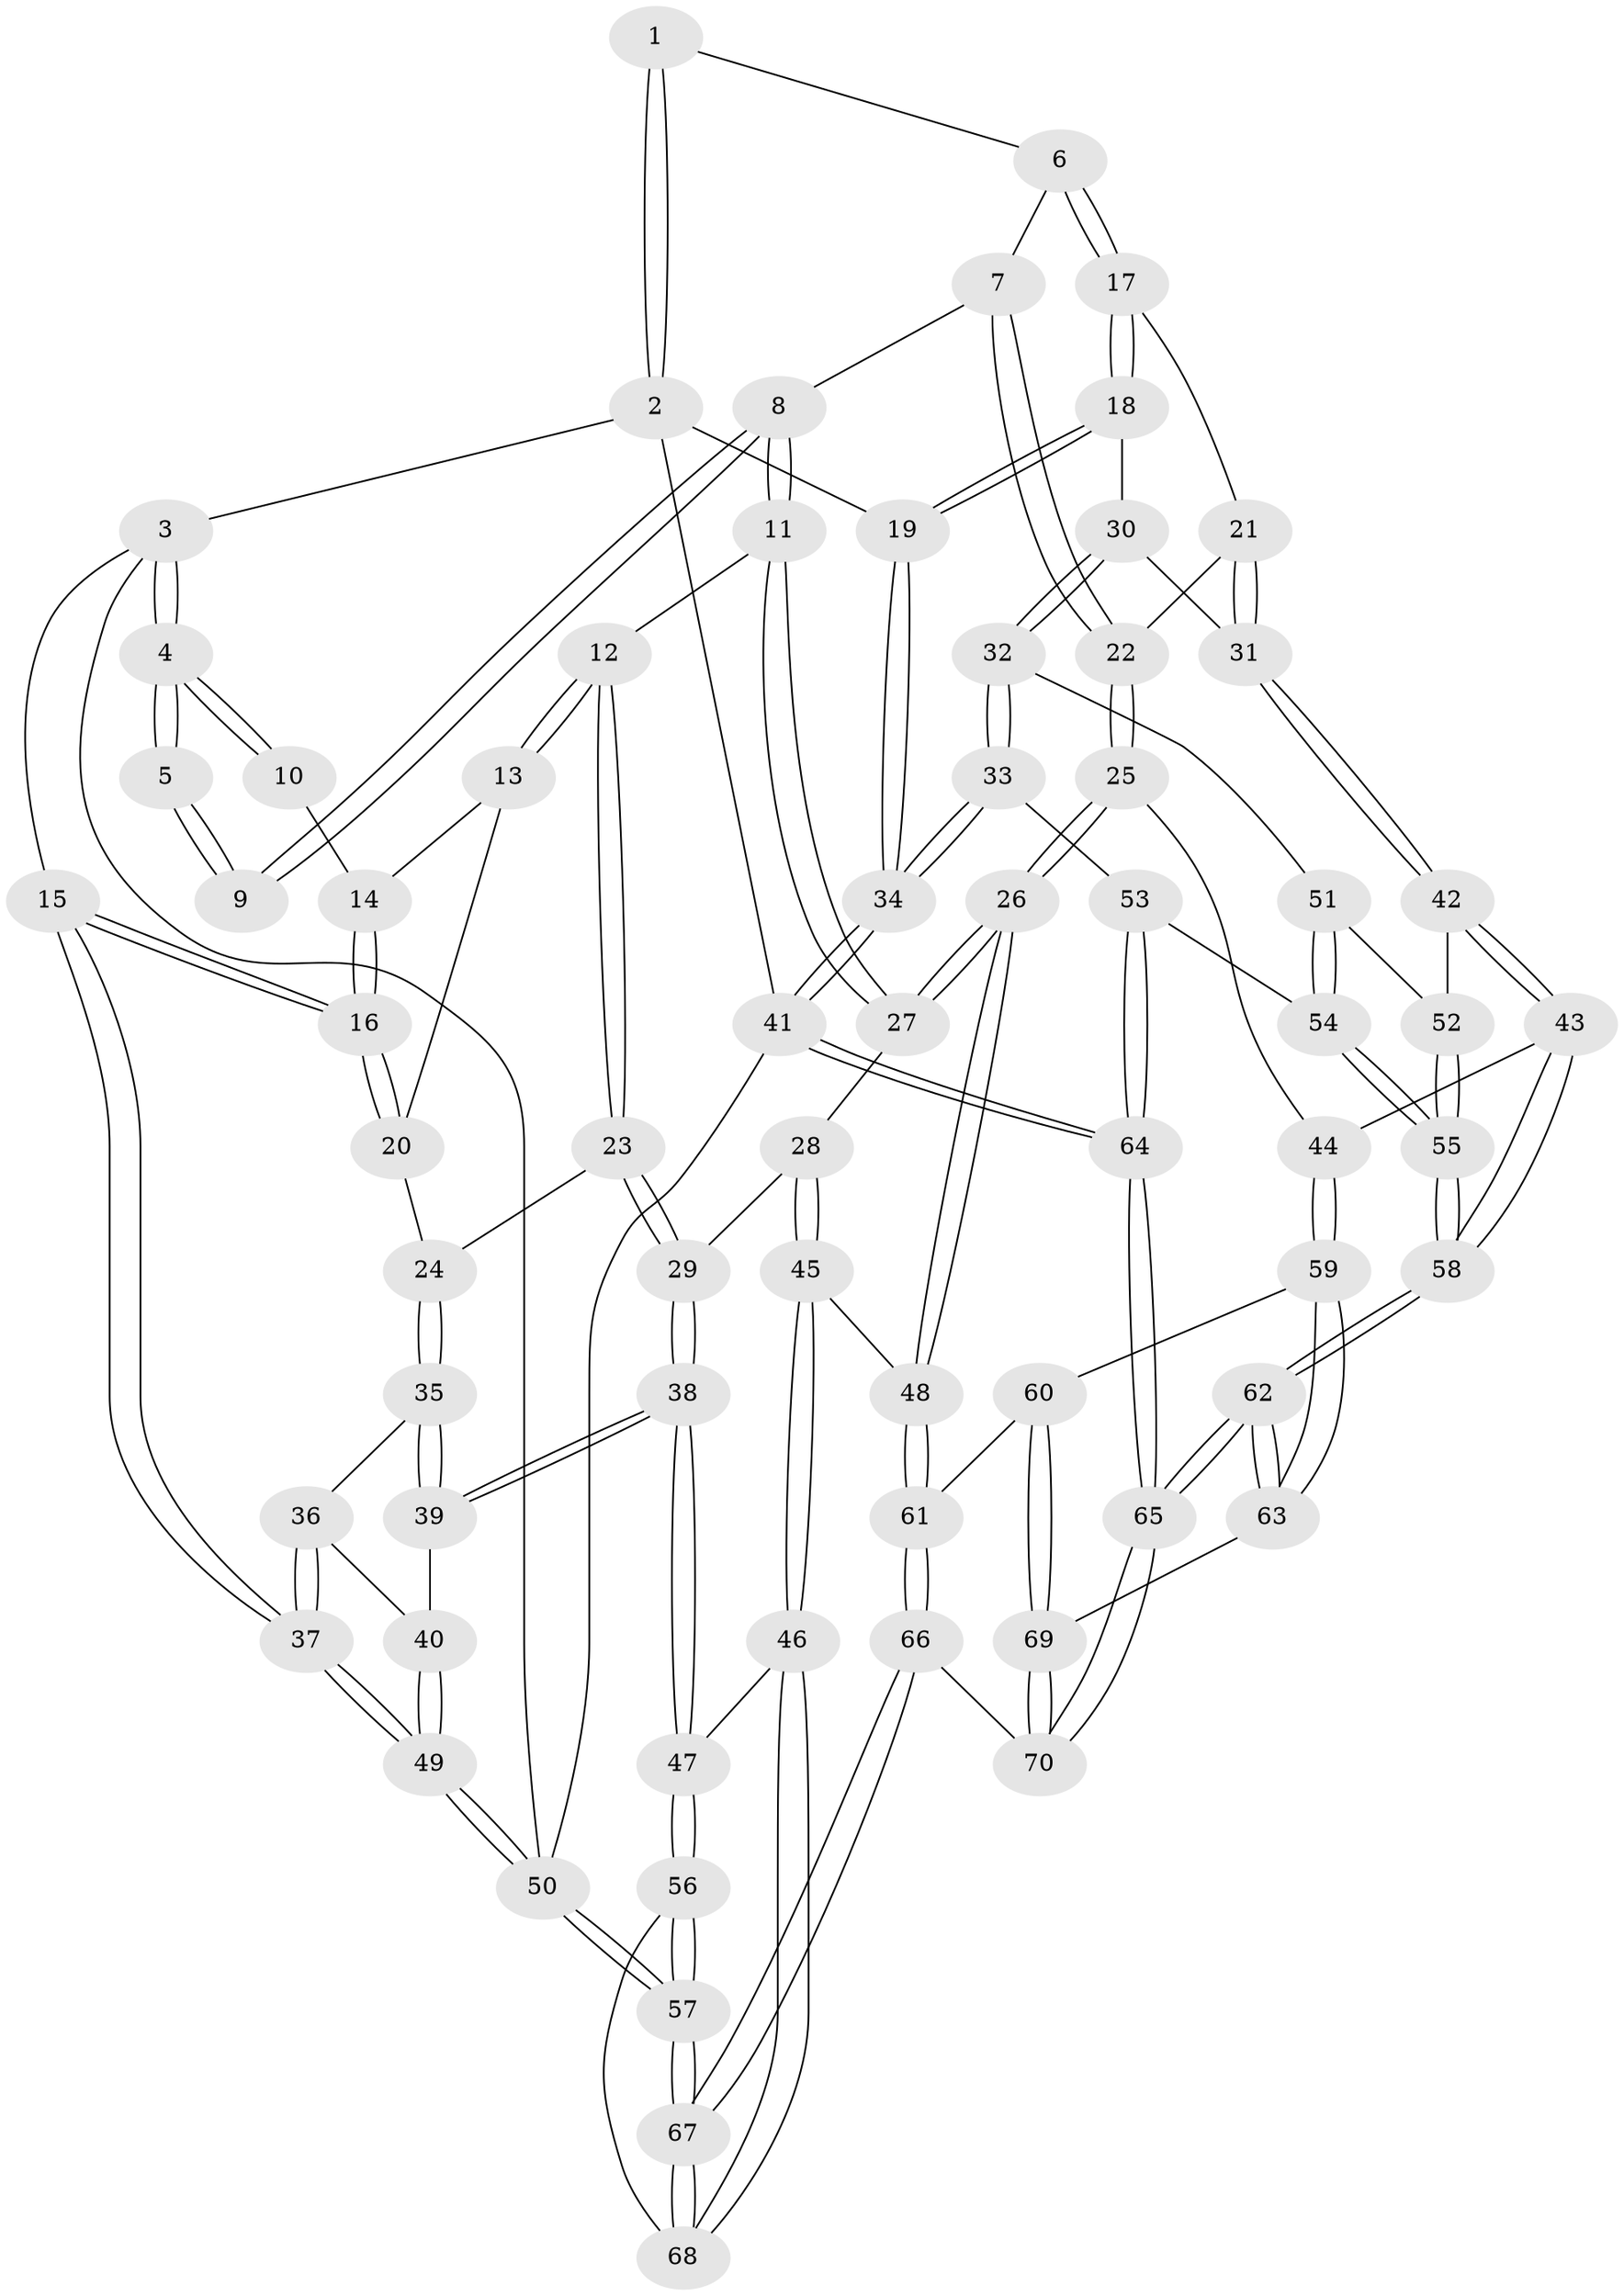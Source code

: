 // Generated by graph-tools (version 1.1) at 2025/00/03/09/25 05:00:11]
// undirected, 70 vertices, 172 edges
graph export_dot {
graph [start="1"]
  node [color=gray90,style=filled];
  1 [pos="+0.6022848853698434+0.08947300513215628"];
  2 [pos="+1+0"];
  3 [pos="+0+0"];
  4 [pos="+0+0"];
  5 [pos="+0.4997525543950992+0.1033276705175321"];
  6 [pos="+0.6509730020139348+0.3354542456176179"];
  7 [pos="+0.47822815987689554+0.4090867807389036"];
  8 [pos="+0.39805618099808143+0.3972769781029032"];
  9 [pos="+0.380317056300017+0.274569227724712"];
  10 [pos="+0.30001753306195+0.2664258399935645"];
  11 [pos="+0.38801674880016307+0.4182194453819055"];
  12 [pos="+0.2018801575650243+0.44790160194898165"];
  13 [pos="+0.17695356184443348+0.39691142629052356"];
  14 [pos="+0.15194533146295264+0.33611046119906896"];
  15 [pos="+0+0.15109707431899308"];
  16 [pos="+0+0.17372954047943975"];
  17 [pos="+0.7078965815818832+0.4151929186400655"];
  18 [pos="+0.8649731308318862+0.4091460148724042"];
  19 [pos="+1+0"];
  20 [pos="+0.05811547103580414+0.46806716250515"];
  21 [pos="+0.6906468679753272+0.44458544369744596"];
  22 [pos="+0.6113679214770903+0.5186339822261419"];
  23 [pos="+0.18086849948984454+0.500451189700868"];
  24 [pos="+0.10520774233796384+0.5188840021995947"];
  25 [pos="+0.5846232326532385+0.5965213469836477"];
  26 [pos="+0.4527522725093398+0.6551968593004053"];
  27 [pos="+0.3903917711071475+0.5233484982723589"];
  28 [pos="+0.2265010983060858+0.5657144731581136"];
  29 [pos="+0.2242046942976693+0.565473126783589"];
  30 [pos="+0.8711825108885689+0.47153268489972444"];
  31 [pos="+0.7573048084934201+0.5994281061019202"];
  32 [pos="+0.9189386483309395+0.5948736174967261"];
  33 [pos="+1+0.6516705963469601"];
  34 [pos="+1+0.6442709461271668"];
  35 [pos="+0.09776230847488+0.5333433836741189"];
  36 [pos="+0.027302154383517827+0.5555259922595457"];
  37 [pos="+0+0.4914900130716124"];
  38 [pos="+0.16425066216757173+0.6912941784521489"];
  39 [pos="+0.09710198957139805+0.648368987348575"];
  40 [pos="+0.03272244456426847+0.6552807177214189"];
  41 [pos="+1+1"];
  42 [pos="+0.7510104869475399+0.6434366351495749"];
  43 [pos="+0.7073725597433056+0.662876877392399"];
  44 [pos="+0.6880573401865601+0.6623171160535682"];
  45 [pos="+0.36742594921997207+0.7124187960004923"];
  46 [pos="+0.3423634758856027+0.7321884117802495"];
  47 [pos="+0.17489173331708288+0.7154939671412931"];
  48 [pos="+0.4459842954415969+0.6727940084844256"];
  49 [pos="+0+0.756129653888352"];
  50 [pos="+0+1"];
  51 [pos="+0.8335257300612293+0.6527037748160692"];
  52 [pos="+0.7774523800610695+0.6503394079719106"];
  53 [pos="+0.9303656595729065+0.7582362659646916"];
  54 [pos="+0.8674485340090596+0.752267970475551"];
  55 [pos="+0.8107958704160686+0.7963513579430551"];
  56 [pos="+0.10839511587540783+0.8513151305890868"];
  57 [pos="+0+1"];
  58 [pos="+0.7752107256241687+0.8404457761671058"];
  59 [pos="+0.6429718011488487+0.762274686007937"];
  60 [pos="+0.507348951909134+0.7667032077257782"];
  61 [pos="+0.502801927984893+0.7640934651265271"];
  62 [pos="+0.7631164351165564+0.8816307988288578"];
  63 [pos="+0.6727647929546593+0.8178463088096076"];
  64 [pos="+1+1"];
  65 [pos="+0.8202339322914785+1"];
  66 [pos="+0.37524186795560116+1"];
  67 [pos="+0.3184672033392082+1"];
  68 [pos="+0.33175955833082654+0.7986740163720069"];
  69 [pos="+0.569303701646837+0.8508274611423255"];
  70 [pos="+0.6047164054681029+1"];
  1 -- 2;
  1 -- 2;
  1 -- 6;
  2 -- 3;
  2 -- 19;
  2 -- 41;
  3 -- 4;
  3 -- 4;
  3 -- 15;
  3 -- 50;
  4 -- 5;
  4 -- 5;
  4 -- 10;
  4 -- 10;
  5 -- 9;
  5 -- 9;
  6 -- 7;
  6 -- 17;
  6 -- 17;
  7 -- 8;
  7 -- 22;
  7 -- 22;
  8 -- 9;
  8 -- 9;
  8 -- 11;
  8 -- 11;
  10 -- 14;
  11 -- 12;
  11 -- 27;
  11 -- 27;
  12 -- 13;
  12 -- 13;
  12 -- 23;
  12 -- 23;
  13 -- 14;
  13 -- 20;
  14 -- 16;
  14 -- 16;
  15 -- 16;
  15 -- 16;
  15 -- 37;
  15 -- 37;
  16 -- 20;
  16 -- 20;
  17 -- 18;
  17 -- 18;
  17 -- 21;
  18 -- 19;
  18 -- 19;
  18 -- 30;
  19 -- 34;
  19 -- 34;
  20 -- 24;
  21 -- 22;
  21 -- 31;
  21 -- 31;
  22 -- 25;
  22 -- 25;
  23 -- 24;
  23 -- 29;
  23 -- 29;
  24 -- 35;
  24 -- 35;
  25 -- 26;
  25 -- 26;
  25 -- 44;
  26 -- 27;
  26 -- 27;
  26 -- 48;
  26 -- 48;
  27 -- 28;
  28 -- 29;
  28 -- 45;
  28 -- 45;
  29 -- 38;
  29 -- 38;
  30 -- 31;
  30 -- 32;
  30 -- 32;
  31 -- 42;
  31 -- 42;
  32 -- 33;
  32 -- 33;
  32 -- 51;
  33 -- 34;
  33 -- 34;
  33 -- 53;
  34 -- 41;
  34 -- 41;
  35 -- 36;
  35 -- 39;
  35 -- 39;
  36 -- 37;
  36 -- 37;
  36 -- 40;
  37 -- 49;
  37 -- 49;
  38 -- 39;
  38 -- 39;
  38 -- 47;
  38 -- 47;
  39 -- 40;
  40 -- 49;
  40 -- 49;
  41 -- 64;
  41 -- 64;
  41 -- 50;
  42 -- 43;
  42 -- 43;
  42 -- 52;
  43 -- 44;
  43 -- 58;
  43 -- 58;
  44 -- 59;
  44 -- 59;
  45 -- 46;
  45 -- 46;
  45 -- 48;
  46 -- 47;
  46 -- 68;
  46 -- 68;
  47 -- 56;
  47 -- 56;
  48 -- 61;
  48 -- 61;
  49 -- 50;
  49 -- 50;
  50 -- 57;
  50 -- 57;
  51 -- 52;
  51 -- 54;
  51 -- 54;
  52 -- 55;
  52 -- 55;
  53 -- 54;
  53 -- 64;
  53 -- 64;
  54 -- 55;
  54 -- 55;
  55 -- 58;
  55 -- 58;
  56 -- 57;
  56 -- 57;
  56 -- 68;
  57 -- 67;
  57 -- 67;
  58 -- 62;
  58 -- 62;
  59 -- 60;
  59 -- 63;
  59 -- 63;
  60 -- 61;
  60 -- 69;
  60 -- 69;
  61 -- 66;
  61 -- 66;
  62 -- 63;
  62 -- 63;
  62 -- 65;
  62 -- 65;
  63 -- 69;
  64 -- 65;
  64 -- 65;
  65 -- 70;
  65 -- 70;
  66 -- 67;
  66 -- 67;
  66 -- 70;
  67 -- 68;
  67 -- 68;
  69 -- 70;
  69 -- 70;
}
